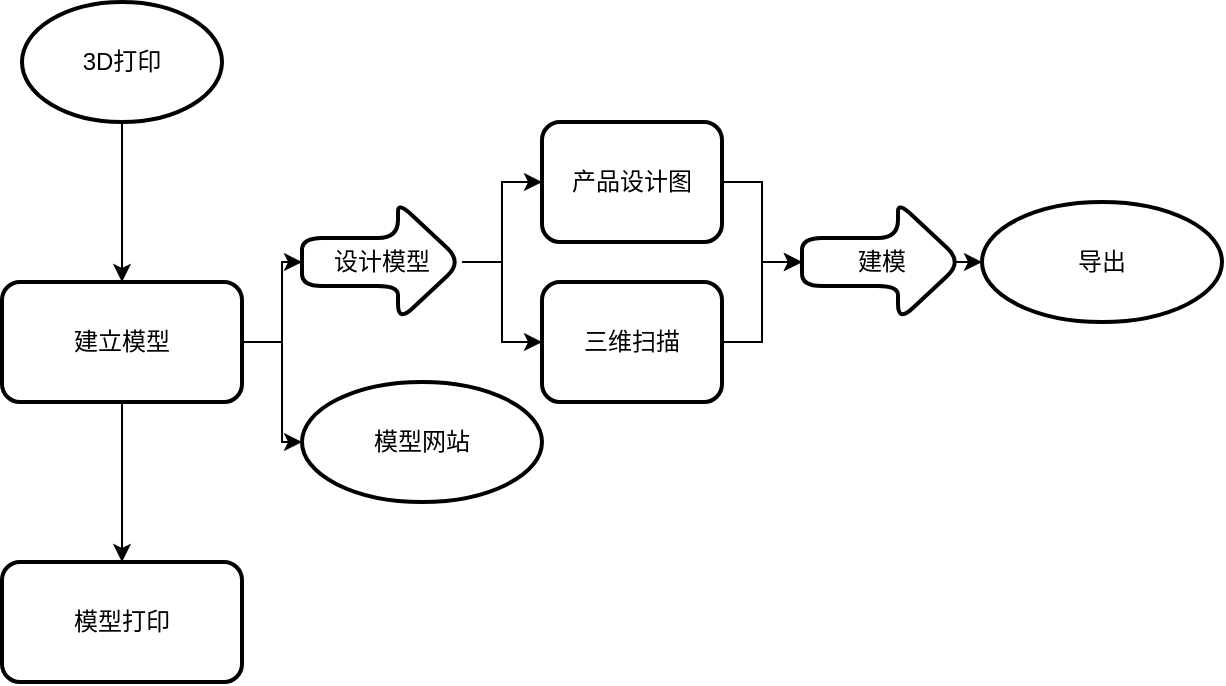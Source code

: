<mxfile version="17.2.4" type="github">
  <diagram name="Page-1" id="74e2e168-ea6b-b213-b513-2b3c1d86103e">
    <mxGraphModel dx="897" dy="622" grid="1" gridSize="10" guides="1" tooltips="1" connect="1" arrows="1" fold="1" page="1" pageScale="1" pageWidth="1100" pageHeight="850" background="none" math="0" shadow="0">
      <root>
        <mxCell id="0" />
        <mxCell id="1" parent="0" />
        <mxCell id="ZzXBGJE-0dsDp70dzkFh-5" value="" style="edgeStyle=orthogonalEdgeStyle;rounded=0;orthogonalLoop=1;jettySize=auto;html=1;" edge="1" parent="1" source="ZzXBGJE-0dsDp70dzkFh-1" target="ZzXBGJE-0dsDp70dzkFh-4">
          <mxGeometry relative="1" as="geometry" />
        </mxCell>
        <mxCell id="ZzXBGJE-0dsDp70dzkFh-1" value="3D打印" style="strokeWidth=2;html=1;shape=mxgraph.flowchart.start_1;whiteSpace=wrap;" vertex="1" parent="1">
          <mxGeometry x="100" y="150" width="100" height="60" as="geometry" />
        </mxCell>
        <mxCell id="ZzXBGJE-0dsDp70dzkFh-7" value="" style="edgeStyle=orthogonalEdgeStyle;rounded=0;orthogonalLoop=1;jettySize=auto;html=1;" edge="1" parent="1" source="ZzXBGJE-0dsDp70dzkFh-4" target="ZzXBGJE-0dsDp70dzkFh-6">
          <mxGeometry relative="1" as="geometry" />
        </mxCell>
        <mxCell id="ZzXBGJE-0dsDp70dzkFh-24" value="" style="edgeStyle=orthogonalEdgeStyle;rounded=0;orthogonalLoop=1;jettySize=auto;html=1;" edge="1" parent="1" source="ZzXBGJE-0dsDp70dzkFh-4" target="ZzXBGJE-0dsDp70dzkFh-23">
          <mxGeometry relative="1" as="geometry" />
        </mxCell>
        <mxCell id="ZzXBGJE-0dsDp70dzkFh-26" value="" style="edgeStyle=orthogonalEdgeStyle;rounded=0;orthogonalLoop=1;jettySize=auto;html=1;" edge="1" parent="1" source="ZzXBGJE-0dsDp70dzkFh-4" target="ZzXBGJE-0dsDp70dzkFh-25">
          <mxGeometry relative="1" as="geometry" />
        </mxCell>
        <mxCell id="ZzXBGJE-0dsDp70dzkFh-4" value="建立模型" style="rounded=1;whiteSpace=wrap;html=1;strokeWidth=2;" vertex="1" parent="1">
          <mxGeometry x="90" y="290" width="120" height="60" as="geometry" />
        </mxCell>
        <mxCell id="ZzXBGJE-0dsDp70dzkFh-15" value="" style="edgeStyle=orthogonalEdgeStyle;rounded=0;orthogonalLoop=1;jettySize=auto;html=1;" edge="1" parent="1" source="ZzXBGJE-0dsDp70dzkFh-6" target="ZzXBGJE-0dsDp70dzkFh-14">
          <mxGeometry relative="1" as="geometry" />
        </mxCell>
        <mxCell id="ZzXBGJE-0dsDp70dzkFh-17" value="" style="edgeStyle=orthogonalEdgeStyle;rounded=0;orthogonalLoop=1;jettySize=auto;html=1;" edge="1" parent="1" source="ZzXBGJE-0dsDp70dzkFh-6" target="ZzXBGJE-0dsDp70dzkFh-16">
          <mxGeometry relative="1" as="geometry" />
        </mxCell>
        <mxCell id="ZzXBGJE-0dsDp70dzkFh-6" value="设计模型" style="shape=singleArrow;whiteSpace=wrap;html=1;arrowWidth=0.4;arrowSize=0.4;rounded=1;strokeWidth=2;" vertex="1" parent="1">
          <mxGeometry x="240" y="250" width="80" height="60" as="geometry" />
        </mxCell>
        <mxCell id="ZzXBGJE-0dsDp70dzkFh-19" value="" style="edgeStyle=orthogonalEdgeStyle;rounded=0;orthogonalLoop=1;jettySize=auto;html=1;" edge="1" parent="1" source="ZzXBGJE-0dsDp70dzkFh-14" target="ZzXBGJE-0dsDp70dzkFh-18">
          <mxGeometry relative="1" as="geometry" />
        </mxCell>
        <mxCell id="ZzXBGJE-0dsDp70dzkFh-14" value="产品设计图" style="whiteSpace=wrap;html=1;rounded=1;strokeWidth=2;" vertex="1" parent="1">
          <mxGeometry x="360" y="210" width="90" height="60" as="geometry" />
        </mxCell>
        <mxCell id="ZzXBGJE-0dsDp70dzkFh-20" value="" style="edgeStyle=orthogonalEdgeStyle;rounded=0;orthogonalLoop=1;jettySize=auto;html=1;" edge="1" parent="1" source="ZzXBGJE-0dsDp70dzkFh-16" target="ZzXBGJE-0dsDp70dzkFh-18">
          <mxGeometry relative="1" as="geometry" />
        </mxCell>
        <mxCell id="ZzXBGJE-0dsDp70dzkFh-16" value="三维扫描" style="whiteSpace=wrap;html=1;rounded=1;strokeWidth=2;" vertex="1" parent="1">
          <mxGeometry x="360" y="290" width="90" height="60" as="geometry" />
        </mxCell>
        <mxCell id="ZzXBGJE-0dsDp70dzkFh-22" value="" style="edgeStyle=orthogonalEdgeStyle;rounded=0;orthogonalLoop=1;jettySize=auto;html=1;" edge="1" parent="1" source="ZzXBGJE-0dsDp70dzkFh-18" target="ZzXBGJE-0dsDp70dzkFh-21">
          <mxGeometry relative="1" as="geometry" />
        </mxCell>
        <mxCell id="ZzXBGJE-0dsDp70dzkFh-18" value="建模" style="shape=singleArrow;whiteSpace=wrap;html=1;arrowWidth=0.4;arrowSize=0.4;rounded=1;strokeWidth=2;" vertex="1" parent="1">
          <mxGeometry x="490" y="250" width="80" height="60" as="geometry" />
        </mxCell>
        <mxCell id="ZzXBGJE-0dsDp70dzkFh-21" value="导出" style="ellipse;whiteSpace=wrap;html=1;rounded=1;strokeWidth=2;" vertex="1" parent="1">
          <mxGeometry x="580" y="250" width="120" height="60" as="geometry" />
        </mxCell>
        <mxCell id="ZzXBGJE-0dsDp70dzkFh-23" value="模型网站" style="ellipse;whiteSpace=wrap;html=1;rounded=1;strokeWidth=2;" vertex="1" parent="1">
          <mxGeometry x="240" y="340" width="120" height="60" as="geometry" />
        </mxCell>
        <mxCell id="ZzXBGJE-0dsDp70dzkFh-25" value="模型打印" style="rounded=1;whiteSpace=wrap;html=1;strokeWidth=2;" vertex="1" parent="1">
          <mxGeometry x="90" y="430" width="120" height="60" as="geometry" />
        </mxCell>
      </root>
    </mxGraphModel>
  </diagram>
</mxfile>
